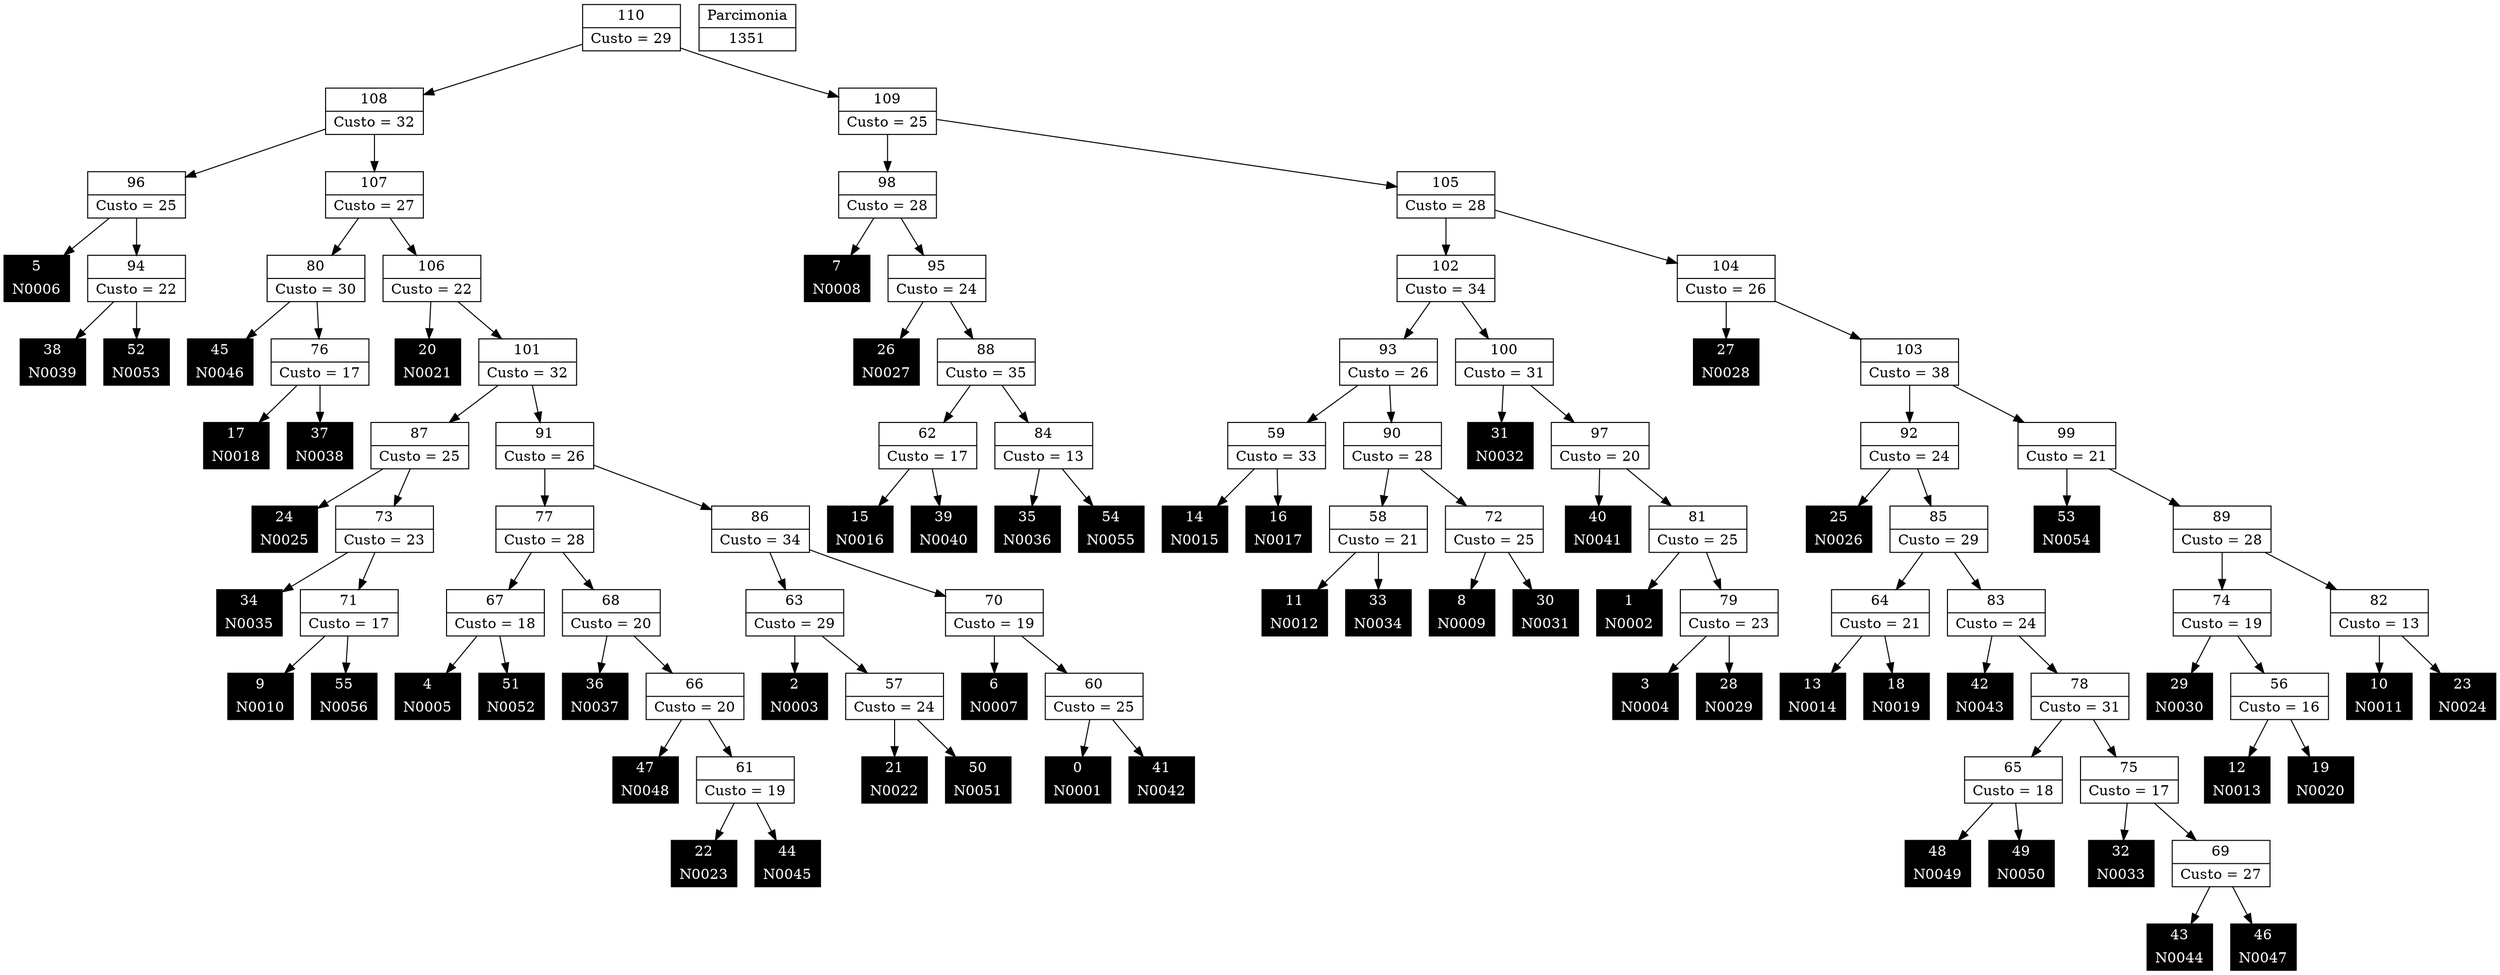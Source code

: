 Digraph G {
0 [shape="record", label="{0 | N0001}",style=filled, color=black, fontcolor=white,fontsize=14, height=0.5]
1 [shape="record", label="{1 | N0002}",style=filled, color=black, fontcolor=white,fontsize=14, height=0.5]
2 [shape="record", label="{2 | N0003}",style=filled, color=black, fontcolor=white,fontsize=14, height=0.5]
3 [shape="record", label="{3 | N0004}",style=filled, color=black, fontcolor=white,fontsize=14, height=0.5]
4 [shape="record", label="{4 | N0005}",style=filled, color=black, fontcolor=white,fontsize=14, height=0.5]
5 [shape="record", label="{5 | N0006}",style=filled, color=black, fontcolor=white,fontsize=14, height=0.5]
6 [shape="record", label="{6 | N0007}",style=filled, color=black, fontcolor=white,fontsize=14, height=0.5]
7 [shape="record", label="{7 | N0008}",style=filled, color=black, fontcolor=white,fontsize=14, height=0.5]
8 [shape="record", label="{8 | N0009}",style=filled, color=black, fontcolor=white,fontsize=14, height=0.5]
9 [shape="record", label="{9 | N0010}",style=filled, color=black, fontcolor=white,fontsize=14, height=0.5]
10 [shape="record", label="{10 | N0011}",style=filled, color=black, fontcolor=white,fontsize=14, height=0.5]
11 [shape="record", label="{11 | N0012}",style=filled, color=black, fontcolor=white,fontsize=14, height=0.5]
12 [shape="record", label="{12 | N0013}",style=filled, color=black, fontcolor=white,fontsize=14, height=0.5]
13 [shape="record", label="{13 | N0014}",style=filled, color=black, fontcolor=white,fontsize=14, height=0.5]
14 [shape="record", label="{14 | N0015}",style=filled, color=black, fontcolor=white,fontsize=14, height=0.5]
15 [shape="record", label="{15 | N0016}",style=filled, color=black, fontcolor=white,fontsize=14, height=0.5]
16 [shape="record", label="{16 | N0017}",style=filled, color=black, fontcolor=white,fontsize=14, height=0.5]
17 [shape="record", label="{17 | N0018}",style=filled, color=black, fontcolor=white,fontsize=14, height=0.5]
18 [shape="record", label="{18 | N0019}",style=filled, color=black, fontcolor=white,fontsize=14, height=0.5]
19 [shape="record", label="{19 | N0020}",style=filled, color=black, fontcolor=white,fontsize=14, height=0.5]
20 [shape="record", label="{20 | N0021}",style=filled, color=black, fontcolor=white,fontsize=14, height=0.5]
21 [shape="record", label="{21 | N0022}",style=filled, color=black, fontcolor=white,fontsize=14, height=0.5]
22 [shape="record", label="{22 | N0023}",style=filled, color=black, fontcolor=white,fontsize=14, height=0.5]
23 [shape="record", label="{23 | N0024}",style=filled, color=black, fontcolor=white,fontsize=14, height=0.5]
24 [shape="record", label="{24 | N0025}",style=filled, color=black, fontcolor=white,fontsize=14, height=0.5]
25 [shape="record", label="{25 | N0026}",style=filled, color=black, fontcolor=white,fontsize=14, height=0.5]
26 [shape="record", label="{26 | N0027}",style=filled, color=black, fontcolor=white,fontsize=14, height=0.5]
27 [shape="record", label="{27 | N0028}",style=filled, color=black, fontcolor=white,fontsize=14, height=0.5]
28 [shape="record", label="{28 | N0029}",style=filled, color=black, fontcolor=white,fontsize=14, height=0.5]
29 [shape="record", label="{29 | N0030}",style=filled, color=black, fontcolor=white,fontsize=14, height=0.5]
30 [shape="record", label="{30 | N0031}",style=filled, color=black, fontcolor=white,fontsize=14, height=0.5]
31 [shape="record", label="{31 | N0032}",style=filled, color=black, fontcolor=white,fontsize=14, height=0.5]
32 [shape="record", label="{32 | N0033}",style=filled, color=black, fontcolor=white,fontsize=14, height=0.5]
33 [shape="record", label="{33 | N0034}",style=filled, color=black, fontcolor=white,fontsize=14, height=0.5]
34 [shape="record", label="{34 | N0035}",style=filled, color=black, fontcolor=white,fontsize=14, height=0.5]
35 [shape="record", label="{35 | N0036}",style=filled, color=black, fontcolor=white,fontsize=14, height=0.5]
36 [shape="record", label="{36 | N0037}",style=filled, color=black, fontcolor=white,fontsize=14, height=0.5]
37 [shape="record", label="{37 | N0038}",style=filled, color=black, fontcolor=white,fontsize=14, height=0.5]
38 [shape="record", label="{38 | N0039}",style=filled, color=black, fontcolor=white,fontsize=14, height=0.5]
39 [shape="record", label="{39 | N0040}",style=filled, color=black, fontcolor=white,fontsize=14, height=0.5]
40 [shape="record", label="{40 | N0041}",style=filled, color=black, fontcolor=white,fontsize=14, height=0.5]
41 [shape="record", label="{41 | N0042}",style=filled, color=black, fontcolor=white,fontsize=14, height=0.5]
42 [shape="record", label="{42 | N0043}",style=filled, color=black, fontcolor=white,fontsize=14, height=0.5]
43 [shape="record", label="{43 | N0044}",style=filled, color=black, fontcolor=white,fontsize=14, height=0.5]
44 [shape="record", label="{44 | N0045}",style=filled, color=black, fontcolor=white,fontsize=14, height=0.5]
45 [shape="record", label="{45 | N0046}",style=filled, color=black, fontcolor=white,fontsize=14, height=0.5]
46 [shape="record", label="{46 | N0047}",style=filled, color=black, fontcolor=white,fontsize=14, height=0.5]
47 [shape="record", label="{47 | N0048}",style=filled, color=black, fontcolor=white,fontsize=14, height=0.5]
48 [shape="record", label="{48 | N0049}",style=filled, color=black, fontcolor=white,fontsize=14, height=0.5]
49 [shape="record", label="{49 | N0050}",style=filled, color=black, fontcolor=white,fontsize=14, height=0.5]
50 [shape="record", label="{50 | N0051}",style=filled, color=black, fontcolor=white,fontsize=14, height=0.5]
51 [shape="record", label="{51 | N0052}",style=filled, color=black, fontcolor=white,fontsize=14, height=0.5]
52 [shape="record", label="{52 | N0053}",style=filled, color=black, fontcolor=white,fontsize=14, height=0.5]
53 [shape="record", label="{53 | N0054}",style=filled, color=black, fontcolor=white,fontsize=14, height=0.5]
54 [shape="record", label="{54 | N0055}",style=filled, color=black, fontcolor=white,fontsize=14, height=0.5]
55 [shape="record", label="{55 | N0056}",style=filled, color=black, fontcolor=white,fontsize=14, height=0.5]
56 [shape="record", label="{56|Custo = 16}"]
57 [shape="record", label="{57|Custo = 24}"]
58 [shape="record", label="{58|Custo = 21}"]
59 [shape="record", label="{59|Custo = 33}"]
60 [shape="record", label="{60|Custo = 25}"]
61 [shape="record", label="{61|Custo = 19}"]
62 [shape="record", label="{62|Custo = 17}"]
63 [shape="record", label="{63|Custo = 29}"]
64 [shape="record", label="{64|Custo = 21}"]
65 [shape="record", label="{65|Custo = 18}"]
66 [shape="record", label="{66|Custo = 20}"]
67 [shape="record", label="{67|Custo = 18}"]
68 [shape="record", label="{68|Custo = 20}"]
69 [shape="record", label="{69|Custo = 27}"]
70 [shape="record", label="{70|Custo = 19}"]
71 [shape="record", label="{71|Custo = 17}"]
72 [shape="record", label="{72|Custo = 25}"]
73 [shape="record", label="{73|Custo = 23}"]
74 [shape="record", label="{74|Custo = 19}"]
75 [shape="record", label="{75|Custo = 17}"]
76 [shape="record", label="{76|Custo = 17}"]
77 [shape="record", label="{77|Custo = 28}"]
78 [shape="record", label="{78|Custo = 31}"]
79 [shape="record", label="{79|Custo = 23}"]
80 [shape="record", label="{80|Custo = 30}"]
81 [shape="record", label="{81|Custo = 25}"]
82 [shape="record", label="{82|Custo = 13}"]
83 [shape="record", label="{83|Custo = 24}"]
84 [shape="record", label="{84|Custo = 13}"]
85 [shape="record", label="{85|Custo = 29}"]
86 [shape="record", label="{86|Custo = 34}"]
87 [shape="record", label="{87|Custo = 25}"]
88 [shape="record", label="{88|Custo = 35}"]
89 [shape="record", label="{89|Custo = 28}"]
90 [shape="record", label="{90|Custo = 28}"]
91 [shape="record", label="{91|Custo = 26}"]
92 [shape="record", label="{92|Custo = 24}"]
93 [shape="record", label="{93|Custo = 26}"]
94 [shape="record", label="{94|Custo = 22}"]
95 [shape="record", label="{95|Custo = 24}"]
96 [shape="record", label="{96|Custo = 25}"]
97 [shape="record", label="{97|Custo = 20}"]
98 [shape="record", label="{98|Custo = 28}"]
99 [shape="record", label="{99|Custo = 21}"]
100 [shape="record", label="{100|Custo = 31}"]
101 [shape="record", label="{101|Custo = 32}"]
102 [shape="record", label="{102|Custo = 34}"]
103 [shape="record", label="{103|Custo = 38}"]
104 [shape="record", label="{104|Custo = 26}"]
105 [shape="record", label="{105|Custo = 28}"]
106 [shape="record", label="{106|Custo = 22}"]
107 [shape="record", label="{107|Custo = 27}"]
108 [shape="record", label="{108|Custo = 32}"]
109 [shape="record", label="{109|Custo = 25}"]
110 [shape="record", label="{110|Custo = 29}"]

56->19
56->12
57->50
57->21
58->33
58->11
59->16
59->14
60->41
60->0
61->44
61->22
62->39
62->15
63->57
63->2
64->18
64->13
65->49
65->48
66->61
66->47
67->51
67->4
68->66
68->36
69->46
69->43
70->60
70->6
71->55
71->9
72->30
72->8
73->71
73->34
74->56
74->29
75->69
75->32
76->37
76->17
77->68
77->67
78->75
78->65
79->28
79->3
80->76
80->45
81->79
81->1
82->23
82->10
83->78
83->42
84->54
84->35
85->83
85->64
86->70
86->63
87->73
87->24
88->84
88->62
89->82
89->74
90->72
90->58
91->86
91->77
92->85
92->25
93->90
93->59
94->52
94->38
95->88
95->26
96->94
96->5
97->81
97->40
98->95
98->7
99->89
99->53
100->97
100->31
101->91
101->87
102->100
102->93
103->99
103->92
104->103
104->27
105->104
105->102
106->101
106->20
107->106
107->80
108->107
108->96
109->105
109->98
110->109
110->108

1351 [shape="record", label="{Parcimonia|1351}"]
}